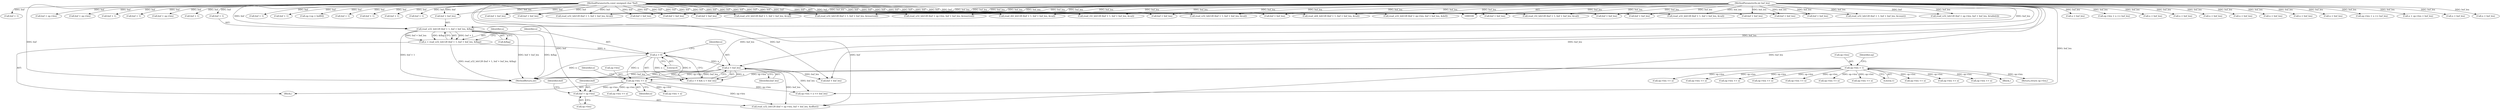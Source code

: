 digraph "0_radare2_52b1526443c1f433087928291d1c3d37a5600515@pointer" {
"1000814" [label="(Call,buf + op->len)"];
"1000102" [label="(MethodParameterIn,const unsigned char *buf)"];
"1000806" [label="(Call,op->len += n)"];
"1000802" [label="(Call,n < buf_len)"];
"1000799" [label="(Call,n > 0)"];
"1000785" [label="(Call,n = read_u32_leb128 (buf + 1, buf + buf_len, &flag))"];
"1000787" [label="(Call,read_u32_leb128 (buf + 1, buf + buf_len, &flag))"];
"1000103" [label="(MethodParameterIn,int buf_len)"];
"1000105" [label="(Call,op->len = 1)"];
"1000830" [label="(Call,op->len + n <= buf_len)"];
"1000530" [label="(Call,buf + op->len)"];
"1000799" [label="(Call,n > 0)"];
"1000660" [label="(Call,buf + op->len)"];
"1000718" [label="(Call,buf + 1)"];
"1000913" [label="(Call,buf + 1)"];
"1000454" [label="(Call,buf + buf_len)"];
"1000965" [label="(Call,op->len += n)"];
"1000897" [label="(Call,op->len += n)"];
"1001035" [label="(Call,n < buf_len)"];
"1000105" [label="(Call,op->len = 1)"];
"1000402" [label="(Call,buf + buf_len)"];
"1000984" [label="(Call,buf + buf_len)"];
"1000427" [label="(Call,op->len += n)"];
"1000514" [label="(Call,op->len + n <= buf_len)"];
"1000814" [label="(Call,buf + op->len)"];
"1000916" [label="(Call,buf + buf_len)"];
"1000786" [label="(Identifier,n)"];
"1000659" [label="(Call,read_u32_leb128 (buf + op->len, buf + buf_len, &reserved))"];
"1000931" [label="(Call,op->len += n)"];
"1000820" [label="(Identifier,buf)"];
"1000787" [label="(Call,read_u32_leb128 (buf + 1, buf + buf_len, &flag))"];
"1000652" [label="(Call,op->len += n)"];
"1000112" [label="(Identifier,op)"];
"1001045" [label="(Call,op->len += n)"];
"1000791" [label="(Call,buf + buf_len)"];
"1000912" [label="(Call,read_i32_leb128 (buf + 1, buf + buf_len, &val))"];
"1000732" [label="(Call,n < buf_len)"];
"1000306" [label="(Call,n < buf_len)"];
"1000788" [label="(Call,buf + 1)"];
"1000633" [label="(Call,read_u32_leb128 (buf + 1, buf + buf_len, &val))"];
"1000529" [label="(Call,read_u32_leb128 (buf + op->len, buf + buf_len, &def))"];
"1000500" [label="(Call,buf + op->len)"];
"1000291" [label="(Call,read_i32_leb128 (buf + 1, buf + buf_len, &val))"];
"1000803" [label="(Identifier,n)"];
"1000801" [label="(Literal,0)"];
"1000721" [label="(Call,buf + buf_len)"];
"1000381" [label="(Call,op->len += n)"];
"1000794" [label="(Call,&flag)"];
"1000813" [label="(Call,read_u32_leb128 (buf + op->len, buf + buf_len, &offset))"];
"1000451" [label="(Call,buf + 1)"];
"1000981" [label="(Call,buf + 1)"];
"1000398" [label="(Call,read_u32_leb128 (buf + 1, buf + buf_len, &val))"];
"1000637" [label="(Call,buf + buf_len)"];
"1000947" [label="(Call,buf + 1)"];
"1000450" [label="(Call,read_u32_leb128 (buf + 1, buf + buf_len, &count))"];
"1000807" [label="(Call,op->len)"];
"1000110" [label="(Call,op->op = buf[0])"];
"1000499" [label="(Call,read_u32_leb128 (buf + op->len, buf + buf_len, &table[i]))"];
"1000880" [label="(Call,n < buf_len)"];
"1000961" [label="(Call,n < buf_len)"];
"1000995" [label="(Call,n < buf_len)"];
"1000869" [label="(Call,buf + buf_len)"];
"1000109" [label="(Literal,1)"];
"1000717" [label="(Call,read_u32_leb128 (buf + 1, buf + buf_len, &val))"];
"1000812" [label="(Identifier,n)"];
"1000465" [label="(Call,n < buf_len)"];
"1000665" [label="(Call,buf + buf_len)"];
"1000865" [label="(Call,read_u32_leb128 (buf + 1, buf + buf_len, &reserved))"];
"1000946" [label="(Call,read_i64_leb128 (buf + 1, buf + buf_len, &val))"];
"1000295" [label="(Call,buf + buf_len)"];
"1000816" [label="(Call,op->len)"];
"1000648" [label="(Call,n < buf_len)"];
"1000815" [label="(Identifier,buf)"];
"1000804" [label="(Identifier,buf_len)"];
"1000292" [label="(Call,buf + 1)"];
"1000802" [label="(Call,n < buf_len)"];
"1001020" [label="(Call,read_u64_leb128 (buf + 1, buf + buf_len, &val))"];
"1000746" [label="(Call,op->len += n)"];
"1000535" [label="(Call,buf + buf_len)"];
"1001024" [label="(Call,buf + buf_len)"];
"1001021" [label="(Call,buf + 1)"];
"1000505" [label="(Call,buf + buf_len)"];
"1000866" [label="(Call,buf + 1)"];
"1000676" [label="(Call,op->len + n <= buf_len)"];
"1001073" [label="(MethodReturn,int)"];
"1000849" [label="(Call,op->len += n)"];
"1000482" [label="(Call,op->len += n)"];
"1000634" [label="(Call,buf + 1)"];
"1000546" [label="(Call,n + op->len < buf_len)"];
"1000106" [label="(Call,op->len)"];
"1000800" [label="(Identifier,n)"];
"1001005" [label="(Call,op->len += n)"];
"1000810" [label="(Identifier,n)"];
"1000103" [label="(MethodParameterIn,int buf_len)"];
"1000980" [label="(Call,read_u32_leb128 (buf + 1, buf + buf_len, &val))"];
"1000798" [label="(Call,n > 0 && n < buf_len)"];
"1000399" [label="(Call,buf + 1)"];
"1000413" [label="(Call,n < buf_len)"];
"1000104" [label="(Block,)"];
"1000785" [label="(Call,n = read_u32_leb128 (buf + 1, buf + buf_len, &flag))"];
"1000102" [label="(MethodParameterIn,const unsigned char *buf)"];
"1000806" [label="(Call,op->len += n)"];
"1000819" [label="(Call,buf + buf_len)"];
"1000831" [label="(Call,op->len + n)"];
"1001053" [label="(Return,return op->len;)"];
"1000775" [label="(Block,)"];
"1000927" [label="(Call,n < buf_len)"];
"1000950" [label="(Call,buf + buf_len)"];
"1000814" -> "1000813"  [label="AST: "];
"1000814" -> "1000816"  [label="CFG: "];
"1000815" -> "1000814"  [label="AST: "];
"1000816" -> "1000814"  [label="AST: "];
"1000820" -> "1000814"  [label="CFG: "];
"1000102" -> "1000814"  [label="DDG: buf"];
"1000806" -> "1000814"  [label="DDG: op->len"];
"1000102" -> "1000100"  [label="AST: "];
"1000102" -> "1001073"  [label="DDG: buf"];
"1000102" -> "1000110"  [label="DDG: buf"];
"1000102" -> "1000291"  [label="DDG: buf"];
"1000102" -> "1000292"  [label="DDG: buf"];
"1000102" -> "1000295"  [label="DDG: buf"];
"1000102" -> "1000398"  [label="DDG: buf"];
"1000102" -> "1000399"  [label="DDG: buf"];
"1000102" -> "1000402"  [label="DDG: buf"];
"1000102" -> "1000450"  [label="DDG: buf"];
"1000102" -> "1000451"  [label="DDG: buf"];
"1000102" -> "1000454"  [label="DDG: buf"];
"1000102" -> "1000499"  [label="DDG: buf"];
"1000102" -> "1000500"  [label="DDG: buf"];
"1000102" -> "1000505"  [label="DDG: buf"];
"1000102" -> "1000529"  [label="DDG: buf"];
"1000102" -> "1000530"  [label="DDG: buf"];
"1000102" -> "1000535"  [label="DDG: buf"];
"1000102" -> "1000633"  [label="DDG: buf"];
"1000102" -> "1000634"  [label="DDG: buf"];
"1000102" -> "1000637"  [label="DDG: buf"];
"1000102" -> "1000659"  [label="DDG: buf"];
"1000102" -> "1000660"  [label="DDG: buf"];
"1000102" -> "1000665"  [label="DDG: buf"];
"1000102" -> "1000717"  [label="DDG: buf"];
"1000102" -> "1000718"  [label="DDG: buf"];
"1000102" -> "1000721"  [label="DDG: buf"];
"1000102" -> "1000787"  [label="DDG: buf"];
"1000102" -> "1000788"  [label="DDG: buf"];
"1000102" -> "1000791"  [label="DDG: buf"];
"1000102" -> "1000813"  [label="DDG: buf"];
"1000102" -> "1000819"  [label="DDG: buf"];
"1000102" -> "1000865"  [label="DDG: buf"];
"1000102" -> "1000866"  [label="DDG: buf"];
"1000102" -> "1000869"  [label="DDG: buf"];
"1000102" -> "1000912"  [label="DDG: buf"];
"1000102" -> "1000913"  [label="DDG: buf"];
"1000102" -> "1000916"  [label="DDG: buf"];
"1000102" -> "1000946"  [label="DDG: buf"];
"1000102" -> "1000947"  [label="DDG: buf"];
"1000102" -> "1000950"  [label="DDG: buf"];
"1000102" -> "1000980"  [label="DDG: buf"];
"1000102" -> "1000981"  [label="DDG: buf"];
"1000102" -> "1000984"  [label="DDG: buf"];
"1000102" -> "1001020"  [label="DDG: buf"];
"1000102" -> "1001021"  [label="DDG: buf"];
"1000102" -> "1001024"  [label="DDG: buf"];
"1000806" -> "1000775"  [label="AST: "];
"1000806" -> "1000810"  [label="CFG: "];
"1000807" -> "1000806"  [label="AST: "];
"1000810" -> "1000806"  [label="AST: "];
"1000812" -> "1000806"  [label="CFG: "];
"1000802" -> "1000806"  [label="DDG: n"];
"1000799" -> "1000806"  [label="DDG: n"];
"1000105" -> "1000806"  [label="DDG: op->len"];
"1000806" -> "1000813"  [label="DDG: op->len"];
"1000806" -> "1000830"  [label="DDG: op->len"];
"1000806" -> "1000831"  [label="DDG: op->len"];
"1000806" -> "1000849"  [label="DDG: op->len"];
"1000802" -> "1000798"  [label="AST: "];
"1000802" -> "1000804"  [label="CFG: "];
"1000803" -> "1000802"  [label="AST: "];
"1000804" -> "1000802"  [label="AST: "];
"1000798" -> "1000802"  [label="CFG: "];
"1000802" -> "1001073"  [label="DDG: n"];
"1000802" -> "1001073"  [label="DDG: buf_len"];
"1000802" -> "1000798"  [label="DDG: n"];
"1000802" -> "1000798"  [label="DDG: buf_len"];
"1000799" -> "1000802"  [label="DDG: n"];
"1000103" -> "1000802"  [label="DDG: buf_len"];
"1000802" -> "1000813"  [label="DDG: buf_len"];
"1000802" -> "1000819"  [label="DDG: buf_len"];
"1000802" -> "1000830"  [label="DDG: buf_len"];
"1000799" -> "1000798"  [label="AST: "];
"1000799" -> "1000801"  [label="CFG: "];
"1000800" -> "1000799"  [label="AST: "];
"1000801" -> "1000799"  [label="AST: "];
"1000803" -> "1000799"  [label="CFG: "];
"1000798" -> "1000799"  [label="CFG: "];
"1000799" -> "1001073"  [label="DDG: n"];
"1000799" -> "1000798"  [label="DDG: n"];
"1000799" -> "1000798"  [label="DDG: 0"];
"1000785" -> "1000799"  [label="DDG: n"];
"1000785" -> "1000775"  [label="AST: "];
"1000785" -> "1000787"  [label="CFG: "];
"1000786" -> "1000785"  [label="AST: "];
"1000787" -> "1000785"  [label="AST: "];
"1000800" -> "1000785"  [label="CFG: "];
"1000785" -> "1001073"  [label="DDG: read_u32_leb128 (buf + 1, buf + buf_len, &flag)"];
"1000787" -> "1000785"  [label="DDG: buf + 1"];
"1000787" -> "1000785"  [label="DDG: buf + buf_len"];
"1000787" -> "1000785"  [label="DDG: &flag"];
"1000787" -> "1000794"  [label="CFG: "];
"1000788" -> "1000787"  [label="AST: "];
"1000791" -> "1000787"  [label="AST: "];
"1000794" -> "1000787"  [label="AST: "];
"1000787" -> "1001073"  [label="DDG: buf + buf_len"];
"1000787" -> "1001073"  [label="DDG: buf + 1"];
"1000787" -> "1001073"  [label="DDG: &flag"];
"1000103" -> "1000787"  [label="DDG: buf_len"];
"1000103" -> "1000100"  [label="AST: "];
"1000103" -> "1001073"  [label="DDG: buf_len"];
"1000103" -> "1000291"  [label="DDG: buf_len"];
"1000103" -> "1000295"  [label="DDG: buf_len"];
"1000103" -> "1000306"  [label="DDG: buf_len"];
"1000103" -> "1000398"  [label="DDG: buf_len"];
"1000103" -> "1000402"  [label="DDG: buf_len"];
"1000103" -> "1000413"  [label="DDG: buf_len"];
"1000103" -> "1000450"  [label="DDG: buf_len"];
"1000103" -> "1000454"  [label="DDG: buf_len"];
"1000103" -> "1000465"  [label="DDG: buf_len"];
"1000103" -> "1000499"  [label="DDG: buf_len"];
"1000103" -> "1000505"  [label="DDG: buf_len"];
"1000103" -> "1000514"  [label="DDG: buf_len"];
"1000103" -> "1000529"  [label="DDG: buf_len"];
"1000103" -> "1000535"  [label="DDG: buf_len"];
"1000103" -> "1000546"  [label="DDG: buf_len"];
"1000103" -> "1000633"  [label="DDG: buf_len"];
"1000103" -> "1000637"  [label="DDG: buf_len"];
"1000103" -> "1000648"  [label="DDG: buf_len"];
"1000103" -> "1000659"  [label="DDG: buf_len"];
"1000103" -> "1000665"  [label="DDG: buf_len"];
"1000103" -> "1000676"  [label="DDG: buf_len"];
"1000103" -> "1000717"  [label="DDG: buf_len"];
"1000103" -> "1000721"  [label="DDG: buf_len"];
"1000103" -> "1000732"  [label="DDG: buf_len"];
"1000103" -> "1000791"  [label="DDG: buf_len"];
"1000103" -> "1000813"  [label="DDG: buf_len"];
"1000103" -> "1000819"  [label="DDG: buf_len"];
"1000103" -> "1000830"  [label="DDG: buf_len"];
"1000103" -> "1000865"  [label="DDG: buf_len"];
"1000103" -> "1000869"  [label="DDG: buf_len"];
"1000103" -> "1000880"  [label="DDG: buf_len"];
"1000103" -> "1000912"  [label="DDG: buf_len"];
"1000103" -> "1000916"  [label="DDG: buf_len"];
"1000103" -> "1000927"  [label="DDG: buf_len"];
"1000103" -> "1000946"  [label="DDG: buf_len"];
"1000103" -> "1000950"  [label="DDG: buf_len"];
"1000103" -> "1000961"  [label="DDG: buf_len"];
"1000103" -> "1000980"  [label="DDG: buf_len"];
"1000103" -> "1000984"  [label="DDG: buf_len"];
"1000103" -> "1000995"  [label="DDG: buf_len"];
"1000103" -> "1001020"  [label="DDG: buf_len"];
"1000103" -> "1001024"  [label="DDG: buf_len"];
"1000103" -> "1001035"  [label="DDG: buf_len"];
"1000105" -> "1000104"  [label="AST: "];
"1000105" -> "1000109"  [label="CFG: "];
"1000106" -> "1000105"  [label="AST: "];
"1000109" -> "1000105"  [label="AST: "];
"1000112" -> "1000105"  [label="CFG: "];
"1000105" -> "1001073"  [label="DDG: op->len"];
"1000105" -> "1000381"  [label="DDG: op->len"];
"1000105" -> "1000427"  [label="DDG: op->len"];
"1000105" -> "1000482"  [label="DDG: op->len"];
"1000105" -> "1000652"  [label="DDG: op->len"];
"1000105" -> "1000746"  [label="DDG: op->len"];
"1000105" -> "1000897"  [label="DDG: op->len"];
"1000105" -> "1000931"  [label="DDG: op->len"];
"1000105" -> "1000965"  [label="DDG: op->len"];
"1000105" -> "1001005"  [label="DDG: op->len"];
"1000105" -> "1001045"  [label="DDG: op->len"];
"1000105" -> "1001053"  [label="DDG: op->len"];
}
